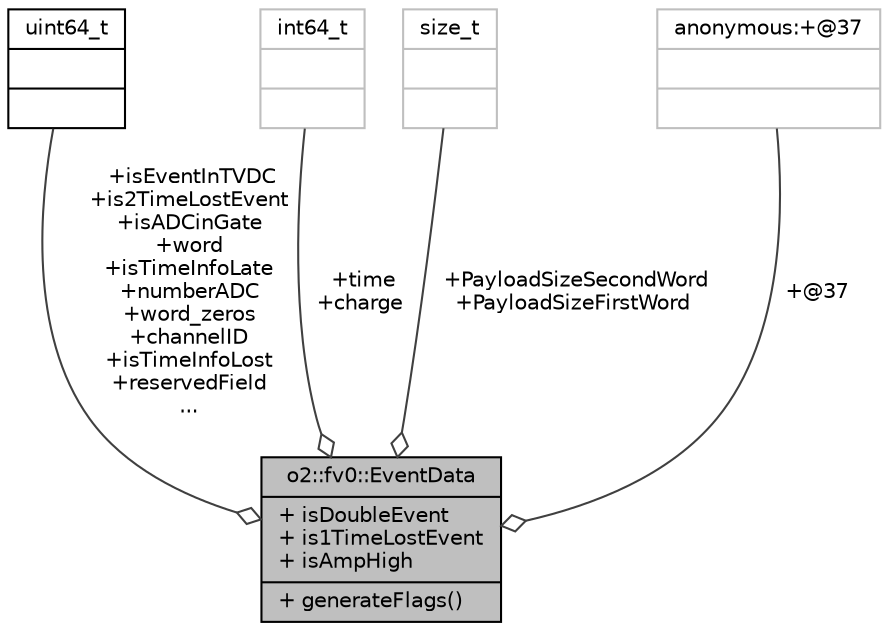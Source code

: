 digraph "o2::fv0::EventData"
{
 // INTERACTIVE_SVG=YES
  bgcolor="transparent";
  edge [fontname="Helvetica",fontsize="10",labelfontname="Helvetica",labelfontsize="10"];
  node [fontname="Helvetica",fontsize="10",shape=record];
  Node1 [label="{o2::fv0::EventData\n|+ isDoubleEvent\l+ is1TimeLostEvent\l+ isAmpHigh\l|+ generateFlags()\l}",height=0.2,width=0.4,color="black", fillcolor="grey75", style="filled", fontcolor="black"];
  Node2 -> Node1 [color="grey25",fontsize="10",style="solid",label=" +isEventInTVDC\n+is2TimeLostEvent\n+isADCinGate\n+word\n+isTimeInfoLate\n+numberADC\n+word_zeros\n+channelID\n+isTimeInfoLost\n+reservedField\n..." ,arrowhead="odiamond",fontname="Helvetica"];
  Node2 [label="{uint64_t\n||}",height=0.2,width=0.4,color="black",URL="$d6/d30/classuint64__t.html"];
  Node3 -> Node1 [color="grey25",fontsize="10",style="solid",label=" +time\n+charge" ,arrowhead="odiamond",fontname="Helvetica"];
  Node3 [label="{int64_t\n||}",height=0.2,width=0.4,color="grey75"];
  Node4 -> Node1 [color="grey25",fontsize="10",style="solid",label=" +PayloadSizeSecondWord\n+PayloadSizeFirstWord" ,arrowhead="odiamond",fontname="Helvetica"];
  Node4 [label="{size_t\n||}",height=0.2,width=0.4,color="grey75"];
  Node5 -> Node1 [color="grey25",fontsize="10",style="solid",label=" +@37" ,arrowhead="odiamond",fontname="Helvetica"];
  Node5 [label="{anonymous:+@37\n||}",height=0.2,width=0.4,color="grey75"];
}
